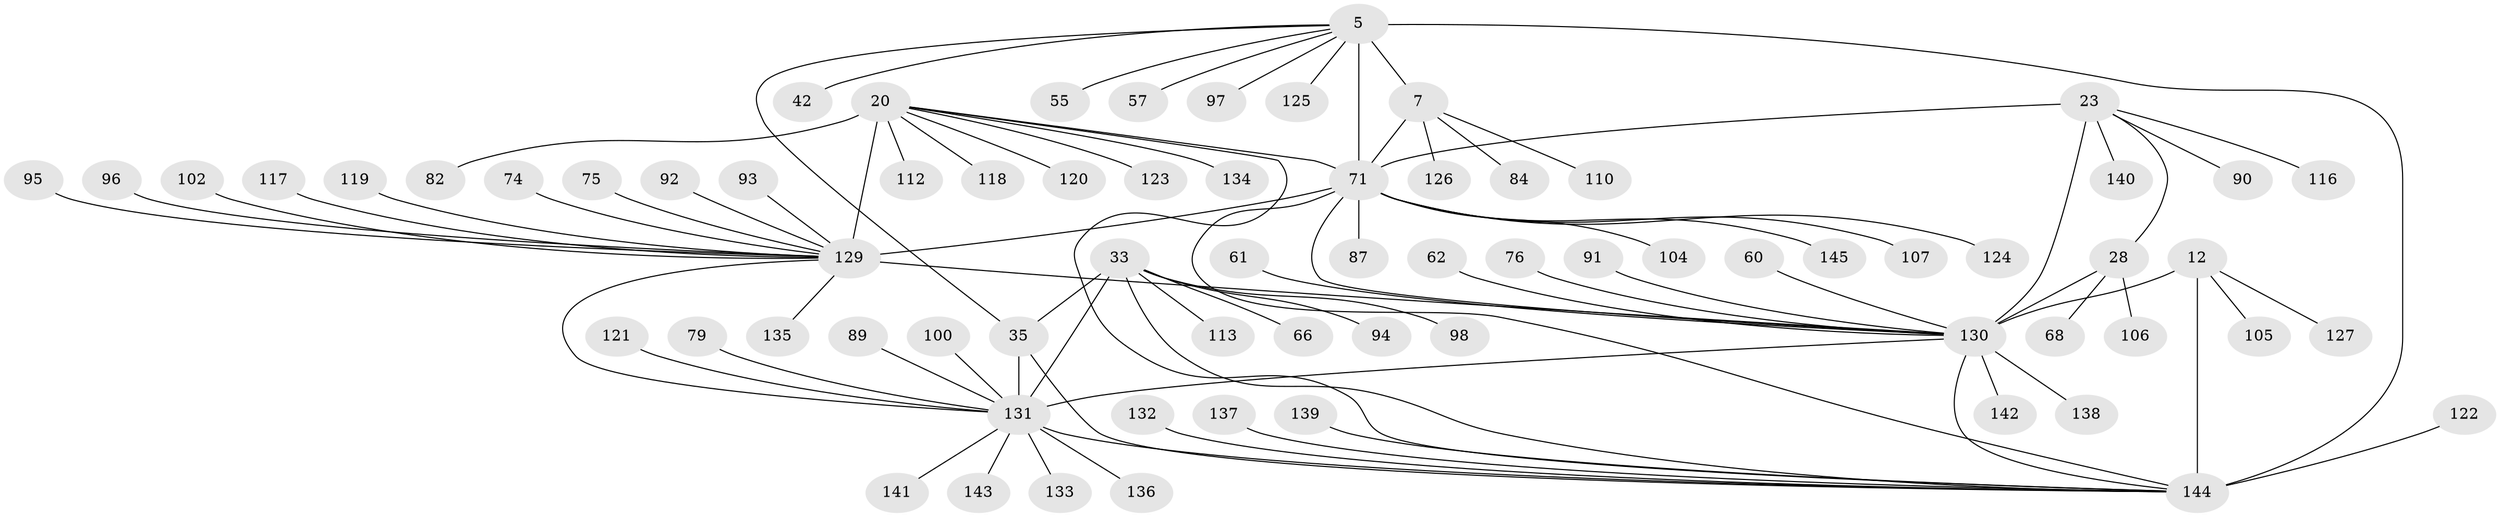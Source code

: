 // original degree distribution, {9: 0.041379310344827586, 11: 0.05517241379310345, 8: 0.04827586206896552, 10: 0.027586206896551724, 7: 0.034482758620689655, 13: 0.006896551724137931, 12: 0.027586206896551724, 1: 0.6275862068965518, 2: 0.10344827586206896, 3: 0.020689655172413793, 4: 0.006896551724137931}
// Generated by graph-tools (version 1.1) at 2025/55/03/09/25 04:55:37]
// undirected, 72 vertices, 86 edges
graph export_dot {
graph [start="1"]
  node [color=gray90,style=filled];
  5 [super="+1"];
  7 [super="+3"];
  12 [super="+8"];
  20 [super="+18"];
  23 [super="+22"];
  28 [super="+24"];
  33 [super="+32"];
  35 [super="+34"];
  42;
  55;
  57;
  60;
  61;
  62;
  66;
  68;
  71 [super="+6+41+43+56+58"];
  74 [super="+70"];
  75;
  76;
  79;
  82;
  84;
  87;
  89;
  90;
  91;
  92;
  93;
  94;
  95;
  96;
  97;
  98;
  100;
  102;
  104;
  105;
  106;
  107;
  110;
  112;
  113;
  116 [super="+63"];
  117;
  118;
  119;
  120;
  121;
  122;
  123;
  124;
  125;
  126;
  127;
  129 [super="+64+73+81"];
  130 [super="+77+27+40+48+49+53+54"];
  131 [super="+31+36+44"];
  132;
  133;
  134;
  135;
  136;
  137;
  138;
  139;
  140;
  141 [super="+101"];
  142 [super="+114"];
  143;
  144 [super="+103+128+38+50+51+59+72+78+85+108+13+65+86+109+111+115"];
  145;
  5 -- 7 [weight=4];
  5 -- 42;
  5 -- 57;
  5 -- 125;
  5 -- 97;
  5 -- 35;
  5 -- 55;
  5 -- 71 [weight=6];
  5 -- 144;
  7 -- 84;
  7 -- 110;
  7 -- 126;
  7 -- 71 [weight=6];
  12 -- 105;
  12 -- 127;
  12 -- 130 [weight=2];
  12 -- 144 [weight=10];
  20 -- 120;
  20 -- 134;
  20 -- 112;
  20 -- 82;
  20 -- 118;
  20 -- 123;
  20 -- 71;
  20 -- 129 [weight=12];
  20 -- 144;
  23 -- 28 [weight=4];
  23 -- 90;
  23 -- 140;
  23 -- 116;
  23 -- 130 [weight=6];
  23 -- 71;
  28 -- 106;
  28 -- 68;
  28 -- 130 [weight=6];
  33 -- 35 [weight=4];
  33 -- 66;
  33 -- 113;
  33 -- 98;
  33 -- 94;
  33 -- 144;
  33 -- 131 [weight=6];
  35 -- 144;
  35 -- 131 [weight=6];
  60 -- 130;
  61 -- 130;
  62 -- 130;
  71 -- 130;
  71 -- 144;
  71 -- 145;
  71 -- 87;
  71 -- 104;
  71 -- 107;
  71 -- 124;
  71 -- 129 [weight=2];
  74 -- 129;
  75 -- 129;
  76 -- 130;
  79 -- 131;
  89 -- 131;
  91 -- 130;
  92 -- 129;
  93 -- 129;
  95 -- 129;
  96 -- 129;
  100 -- 131;
  102 -- 129;
  117 -- 129;
  119 -- 129;
  121 -- 131;
  122 -- 144;
  129 -- 130;
  129 -- 131;
  129 -- 135;
  130 -- 138;
  130 -- 142;
  130 -- 144;
  130 -- 131 [weight=2];
  131 -- 133;
  131 -- 136;
  131 -- 141;
  131 -- 143;
  131 -- 144;
  132 -- 144;
  137 -- 144;
  139 -- 144;
}
